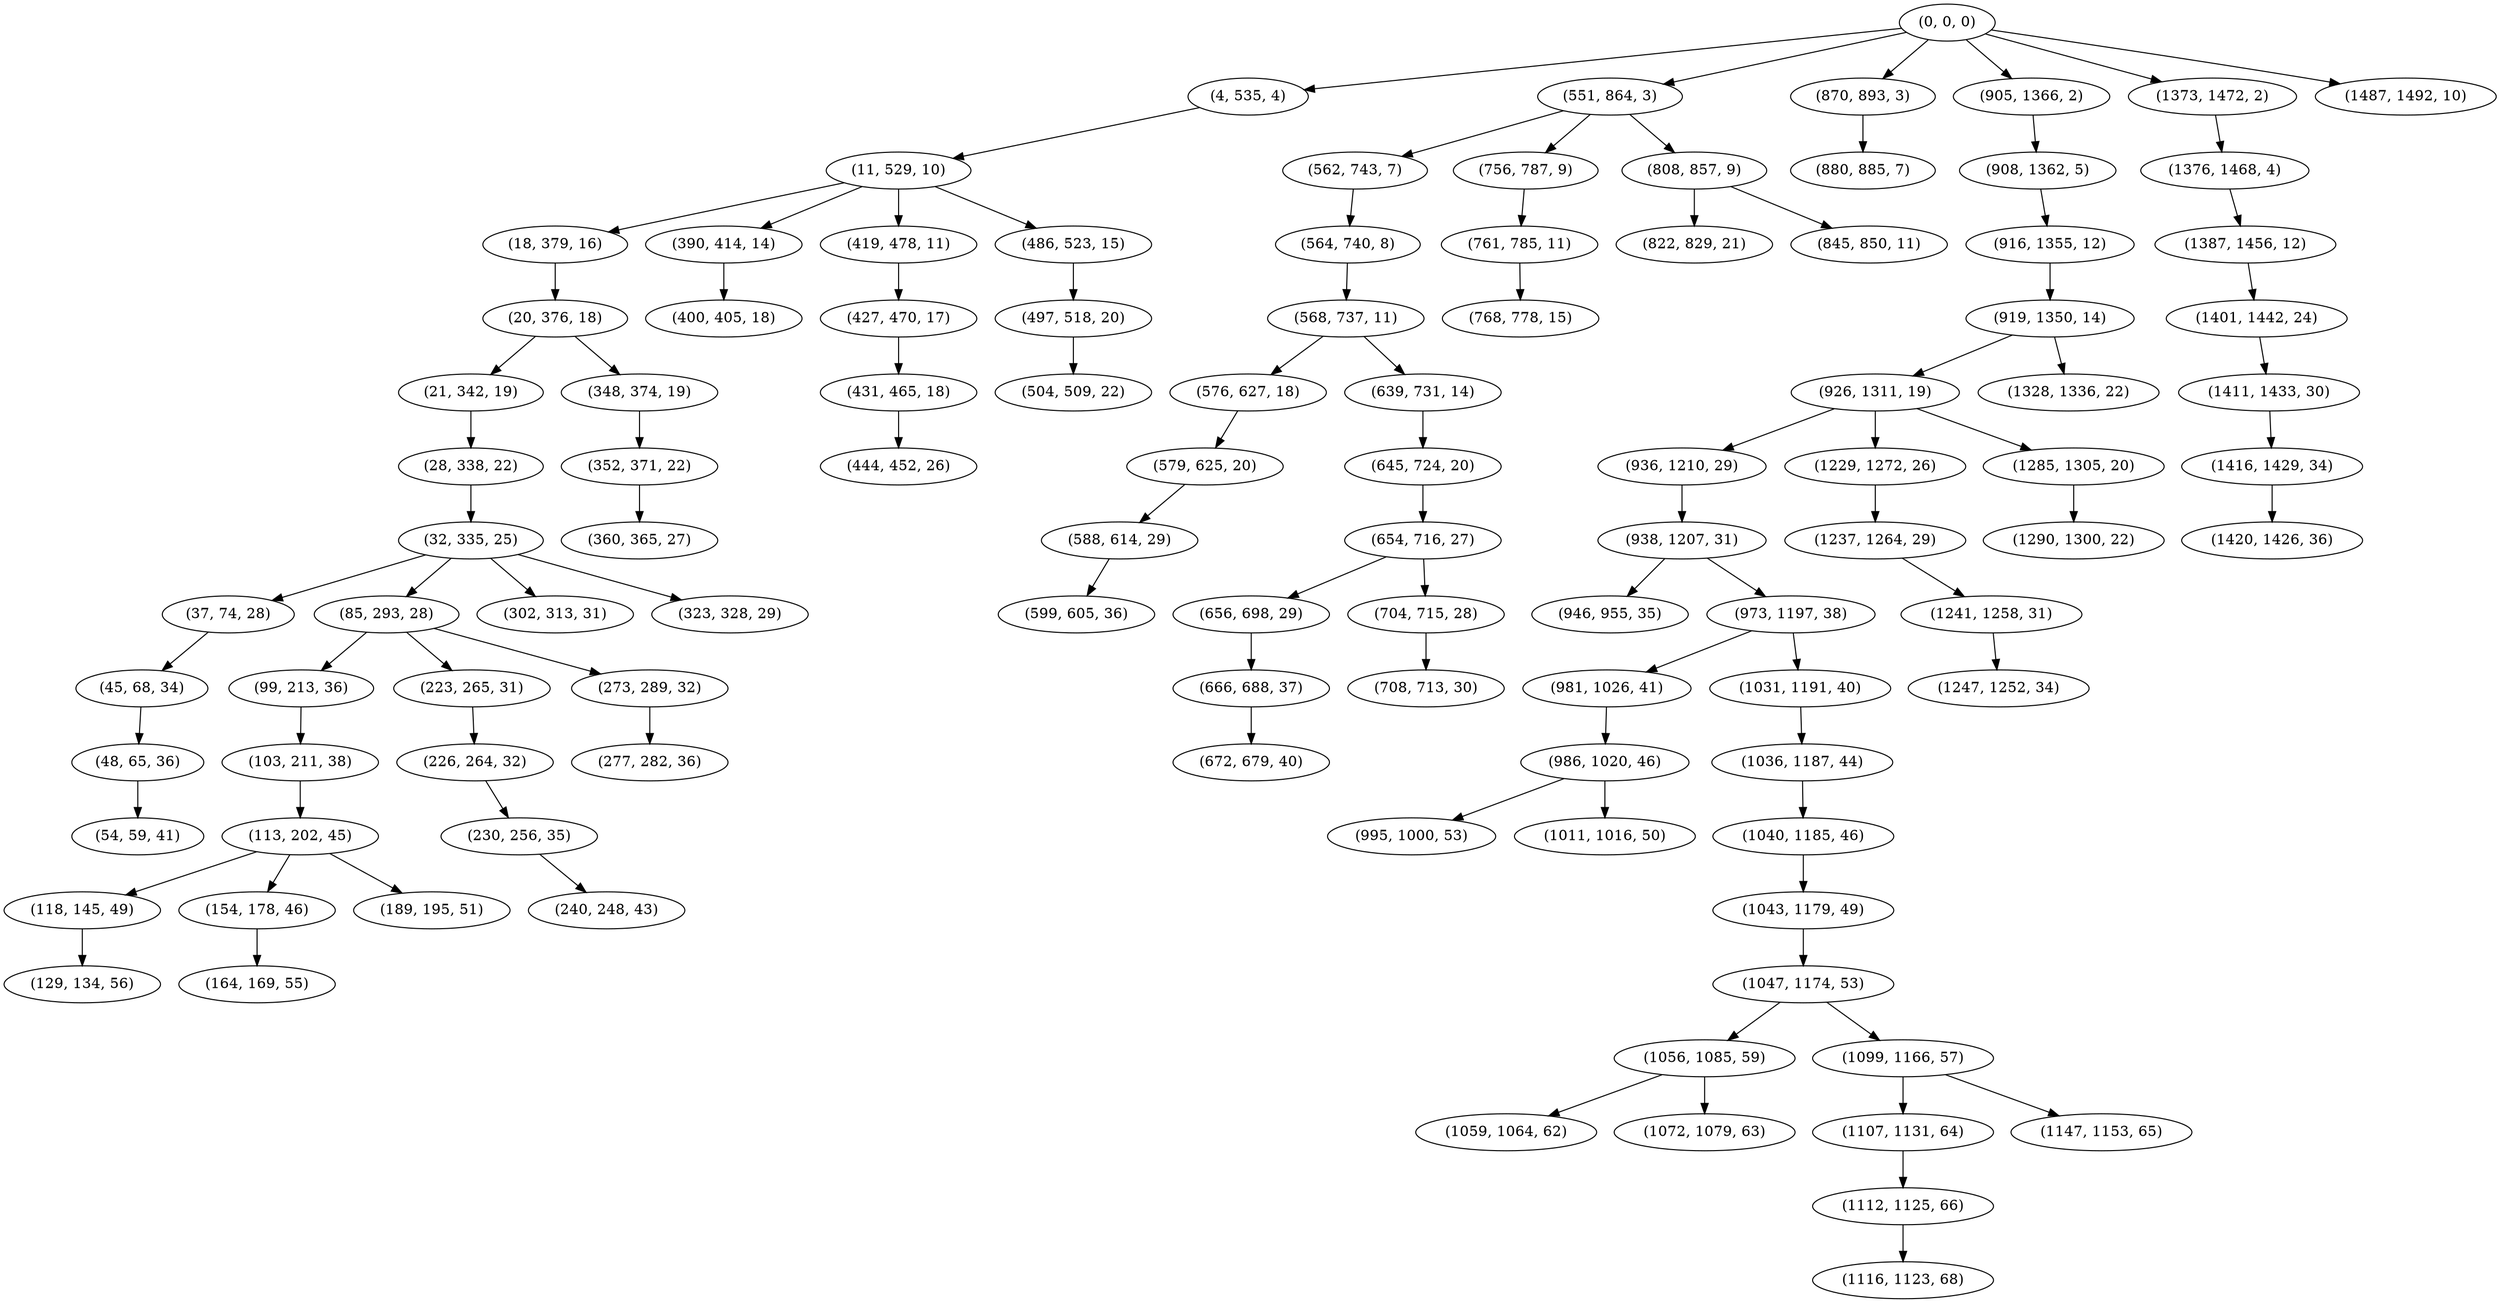 digraph tree {
    "(0, 0, 0)";
    "(4, 535, 4)";
    "(11, 529, 10)";
    "(18, 379, 16)";
    "(20, 376, 18)";
    "(21, 342, 19)";
    "(28, 338, 22)";
    "(32, 335, 25)";
    "(37, 74, 28)";
    "(45, 68, 34)";
    "(48, 65, 36)";
    "(54, 59, 41)";
    "(85, 293, 28)";
    "(99, 213, 36)";
    "(103, 211, 38)";
    "(113, 202, 45)";
    "(118, 145, 49)";
    "(129, 134, 56)";
    "(154, 178, 46)";
    "(164, 169, 55)";
    "(189, 195, 51)";
    "(223, 265, 31)";
    "(226, 264, 32)";
    "(230, 256, 35)";
    "(240, 248, 43)";
    "(273, 289, 32)";
    "(277, 282, 36)";
    "(302, 313, 31)";
    "(323, 328, 29)";
    "(348, 374, 19)";
    "(352, 371, 22)";
    "(360, 365, 27)";
    "(390, 414, 14)";
    "(400, 405, 18)";
    "(419, 478, 11)";
    "(427, 470, 17)";
    "(431, 465, 18)";
    "(444, 452, 26)";
    "(486, 523, 15)";
    "(497, 518, 20)";
    "(504, 509, 22)";
    "(551, 864, 3)";
    "(562, 743, 7)";
    "(564, 740, 8)";
    "(568, 737, 11)";
    "(576, 627, 18)";
    "(579, 625, 20)";
    "(588, 614, 29)";
    "(599, 605, 36)";
    "(639, 731, 14)";
    "(645, 724, 20)";
    "(654, 716, 27)";
    "(656, 698, 29)";
    "(666, 688, 37)";
    "(672, 679, 40)";
    "(704, 715, 28)";
    "(708, 713, 30)";
    "(756, 787, 9)";
    "(761, 785, 11)";
    "(768, 778, 15)";
    "(808, 857, 9)";
    "(822, 829, 21)";
    "(845, 850, 11)";
    "(870, 893, 3)";
    "(880, 885, 7)";
    "(905, 1366, 2)";
    "(908, 1362, 5)";
    "(916, 1355, 12)";
    "(919, 1350, 14)";
    "(926, 1311, 19)";
    "(936, 1210, 29)";
    "(938, 1207, 31)";
    "(946, 955, 35)";
    "(973, 1197, 38)";
    "(981, 1026, 41)";
    "(986, 1020, 46)";
    "(995, 1000, 53)";
    "(1011, 1016, 50)";
    "(1031, 1191, 40)";
    "(1036, 1187, 44)";
    "(1040, 1185, 46)";
    "(1043, 1179, 49)";
    "(1047, 1174, 53)";
    "(1056, 1085, 59)";
    "(1059, 1064, 62)";
    "(1072, 1079, 63)";
    "(1099, 1166, 57)";
    "(1107, 1131, 64)";
    "(1112, 1125, 66)";
    "(1116, 1123, 68)";
    "(1147, 1153, 65)";
    "(1229, 1272, 26)";
    "(1237, 1264, 29)";
    "(1241, 1258, 31)";
    "(1247, 1252, 34)";
    "(1285, 1305, 20)";
    "(1290, 1300, 22)";
    "(1328, 1336, 22)";
    "(1373, 1472, 2)";
    "(1376, 1468, 4)";
    "(1387, 1456, 12)";
    "(1401, 1442, 24)";
    "(1411, 1433, 30)";
    "(1416, 1429, 34)";
    "(1420, 1426, 36)";
    "(1487, 1492, 10)";
    "(0, 0, 0)" -> "(4, 535, 4)";
    "(0, 0, 0)" -> "(551, 864, 3)";
    "(0, 0, 0)" -> "(870, 893, 3)";
    "(0, 0, 0)" -> "(905, 1366, 2)";
    "(0, 0, 0)" -> "(1373, 1472, 2)";
    "(0, 0, 0)" -> "(1487, 1492, 10)";
    "(4, 535, 4)" -> "(11, 529, 10)";
    "(11, 529, 10)" -> "(18, 379, 16)";
    "(11, 529, 10)" -> "(390, 414, 14)";
    "(11, 529, 10)" -> "(419, 478, 11)";
    "(11, 529, 10)" -> "(486, 523, 15)";
    "(18, 379, 16)" -> "(20, 376, 18)";
    "(20, 376, 18)" -> "(21, 342, 19)";
    "(20, 376, 18)" -> "(348, 374, 19)";
    "(21, 342, 19)" -> "(28, 338, 22)";
    "(28, 338, 22)" -> "(32, 335, 25)";
    "(32, 335, 25)" -> "(37, 74, 28)";
    "(32, 335, 25)" -> "(85, 293, 28)";
    "(32, 335, 25)" -> "(302, 313, 31)";
    "(32, 335, 25)" -> "(323, 328, 29)";
    "(37, 74, 28)" -> "(45, 68, 34)";
    "(45, 68, 34)" -> "(48, 65, 36)";
    "(48, 65, 36)" -> "(54, 59, 41)";
    "(85, 293, 28)" -> "(99, 213, 36)";
    "(85, 293, 28)" -> "(223, 265, 31)";
    "(85, 293, 28)" -> "(273, 289, 32)";
    "(99, 213, 36)" -> "(103, 211, 38)";
    "(103, 211, 38)" -> "(113, 202, 45)";
    "(113, 202, 45)" -> "(118, 145, 49)";
    "(113, 202, 45)" -> "(154, 178, 46)";
    "(113, 202, 45)" -> "(189, 195, 51)";
    "(118, 145, 49)" -> "(129, 134, 56)";
    "(154, 178, 46)" -> "(164, 169, 55)";
    "(223, 265, 31)" -> "(226, 264, 32)";
    "(226, 264, 32)" -> "(230, 256, 35)";
    "(230, 256, 35)" -> "(240, 248, 43)";
    "(273, 289, 32)" -> "(277, 282, 36)";
    "(348, 374, 19)" -> "(352, 371, 22)";
    "(352, 371, 22)" -> "(360, 365, 27)";
    "(390, 414, 14)" -> "(400, 405, 18)";
    "(419, 478, 11)" -> "(427, 470, 17)";
    "(427, 470, 17)" -> "(431, 465, 18)";
    "(431, 465, 18)" -> "(444, 452, 26)";
    "(486, 523, 15)" -> "(497, 518, 20)";
    "(497, 518, 20)" -> "(504, 509, 22)";
    "(551, 864, 3)" -> "(562, 743, 7)";
    "(551, 864, 3)" -> "(756, 787, 9)";
    "(551, 864, 3)" -> "(808, 857, 9)";
    "(562, 743, 7)" -> "(564, 740, 8)";
    "(564, 740, 8)" -> "(568, 737, 11)";
    "(568, 737, 11)" -> "(576, 627, 18)";
    "(568, 737, 11)" -> "(639, 731, 14)";
    "(576, 627, 18)" -> "(579, 625, 20)";
    "(579, 625, 20)" -> "(588, 614, 29)";
    "(588, 614, 29)" -> "(599, 605, 36)";
    "(639, 731, 14)" -> "(645, 724, 20)";
    "(645, 724, 20)" -> "(654, 716, 27)";
    "(654, 716, 27)" -> "(656, 698, 29)";
    "(654, 716, 27)" -> "(704, 715, 28)";
    "(656, 698, 29)" -> "(666, 688, 37)";
    "(666, 688, 37)" -> "(672, 679, 40)";
    "(704, 715, 28)" -> "(708, 713, 30)";
    "(756, 787, 9)" -> "(761, 785, 11)";
    "(761, 785, 11)" -> "(768, 778, 15)";
    "(808, 857, 9)" -> "(822, 829, 21)";
    "(808, 857, 9)" -> "(845, 850, 11)";
    "(870, 893, 3)" -> "(880, 885, 7)";
    "(905, 1366, 2)" -> "(908, 1362, 5)";
    "(908, 1362, 5)" -> "(916, 1355, 12)";
    "(916, 1355, 12)" -> "(919, 1350, 14)";
    "(919, 1350, 14)" -> "(926, 1311, 19)";
    "(919, 1350, 14)" -> "(1328, 1336, 22)";
    "(926, 1311, 19)" -> "(936, 1210, 29)";
    "(926, 1311, 19)" -> "(1229, 1272, 26)";
    "(926, 1311, 19)" -> "(1285, 1305, 20)";
    "(936, 1210, 29)" -> "(938, 1207, 31)";
    "(938, 1207, 31)" -> "(946, 955, 35)";
    "(938, 1207, 31)" -> "(973, 1197, 38)";
    "(973, 1197, 38)" -> "(981, 1026, 41)";
    "(973, 1197, 38)" -> "(1031, 1191, 40)";
    "(981, 1026, 41)" -> "(986, 1020, 46)";
    "(986, 1020, 46)" -> "(995, 1000, 53)";
    "(986, 1020, 46)" -> "(1011, 1016, 50)";
    "(1031, 1191, 40)" -> "(1036, 1187, 44)";
    "(1036, 1187, 44)" -> "(1040, 1185, 46)";
    "(1040, 1185, 46)" -> "(1043, 1179, 49)";
    "(1043, 1179, 49)" -> "(1047, 1174, 53)";
    "(1047, 1174, 53)" -> "(1056, 1085, 59)";
    "(1047, 1174, 53)" -> "(1099, 1166, 57)";
    "(1056, 1085, 59)" -> "(1059, 1064, 62)";
    "(1056, 1085, 59)" -> "(1072, 1079, 63)";
    "(1099, 1166, 57)" -> "(1107, 1131, 64)";
    "(1099, 1166, 57)" -> "(1147, 1153, 65)";
    "(1107, 1131, 64)" -> "(1112, 1125, 66)";
    "(1112, 1125, 66)" -> "(1116, 1123, 68)";
    "(1229, 1272, 26)" -> "(1237, 1264, 29)";
    "(1237, 1264, 29)" -> "(1241, 1258, 31)";
    "(1241, 1258, 31)" -> "(1247, 1252, 34)";
    "(1285, 1305, 20)" -> "(1290, 1300, 22)";
    "(1373, 1472, 2)" -> "(1376, 1468, 4)";
    "(1376, 1468, 4)" -> "(1387, 1456, 12)";
    "(1387, 1456, 12)" -> "(1401, 1442, 24)";
    "(1401, 1442, 24)" -> "(1411, 1433, 30)";
    "(1411, 1433, 30)" -> "(1416, 1429, 34)";
    "(1416, 1429, 34)" -> "(1420, 1426, 36)";
}
